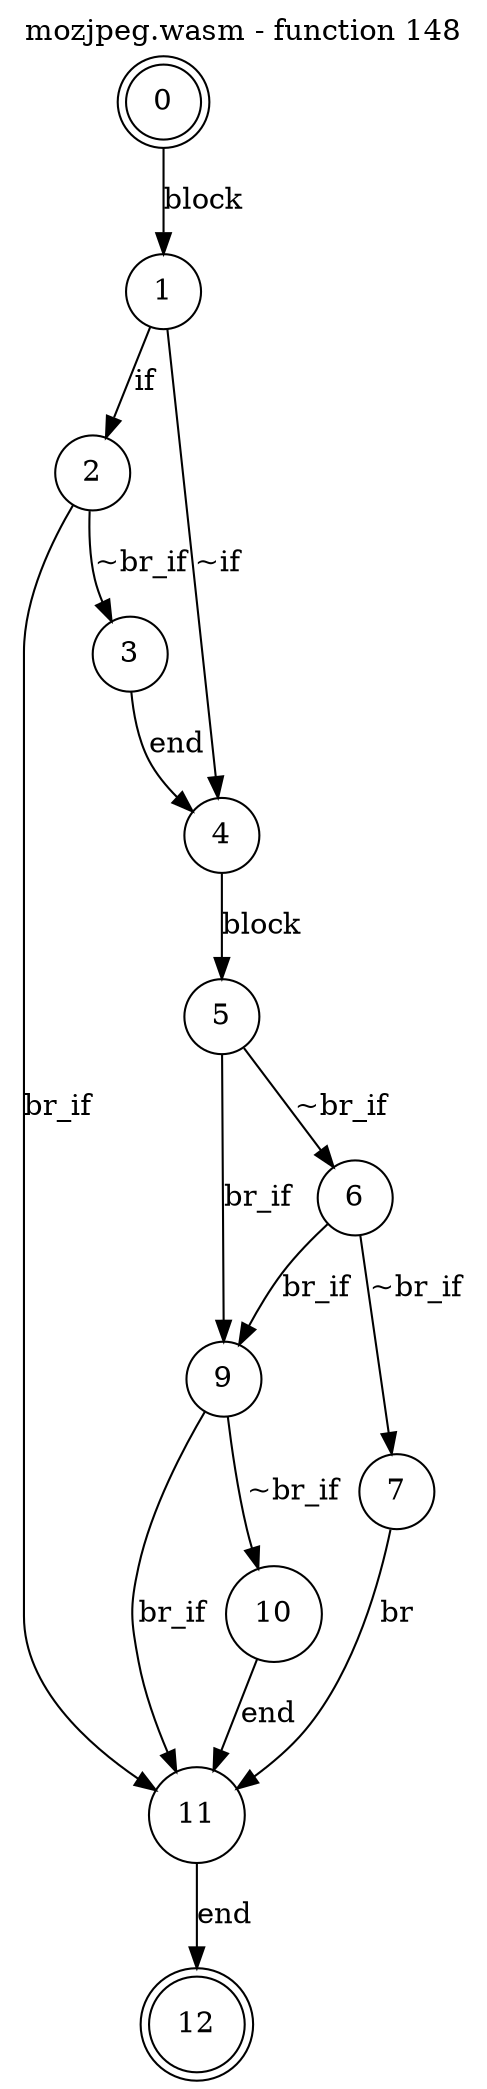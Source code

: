 digraph finite_state_machine {
    label = "mozjpeg.wasm - function 148"
    labelloc =  t
    labelfontsize = 16
    labelfontcolor = black
    labelfontname = "Helvetica"
    node [shape = doublecircle]; 0 12;
    node [shape = circle];
    0 -> 1[label="block"];
    1 -> 2[label="if"];
    1 -> 4[label="~if"];
    2 -> 3[label="~br_if"];
    2 -> 11[label="br_if"];
    3 -> 4[label="end"];
    4 -> 5[label="block"];
    5 -> 6[label="~br_if"];
    5 -> 9[label="br_if"];
    6 -> 7[label="~br_if"];
    6 -> 9[label="br_if"];
    7 -> 11[label="br"];
    9 -> 10[label="~br_if"];
    9 -> 11[label="br_if"];
    10 -> 11[label="end"];
    11 -> 12[label="end"];
}
